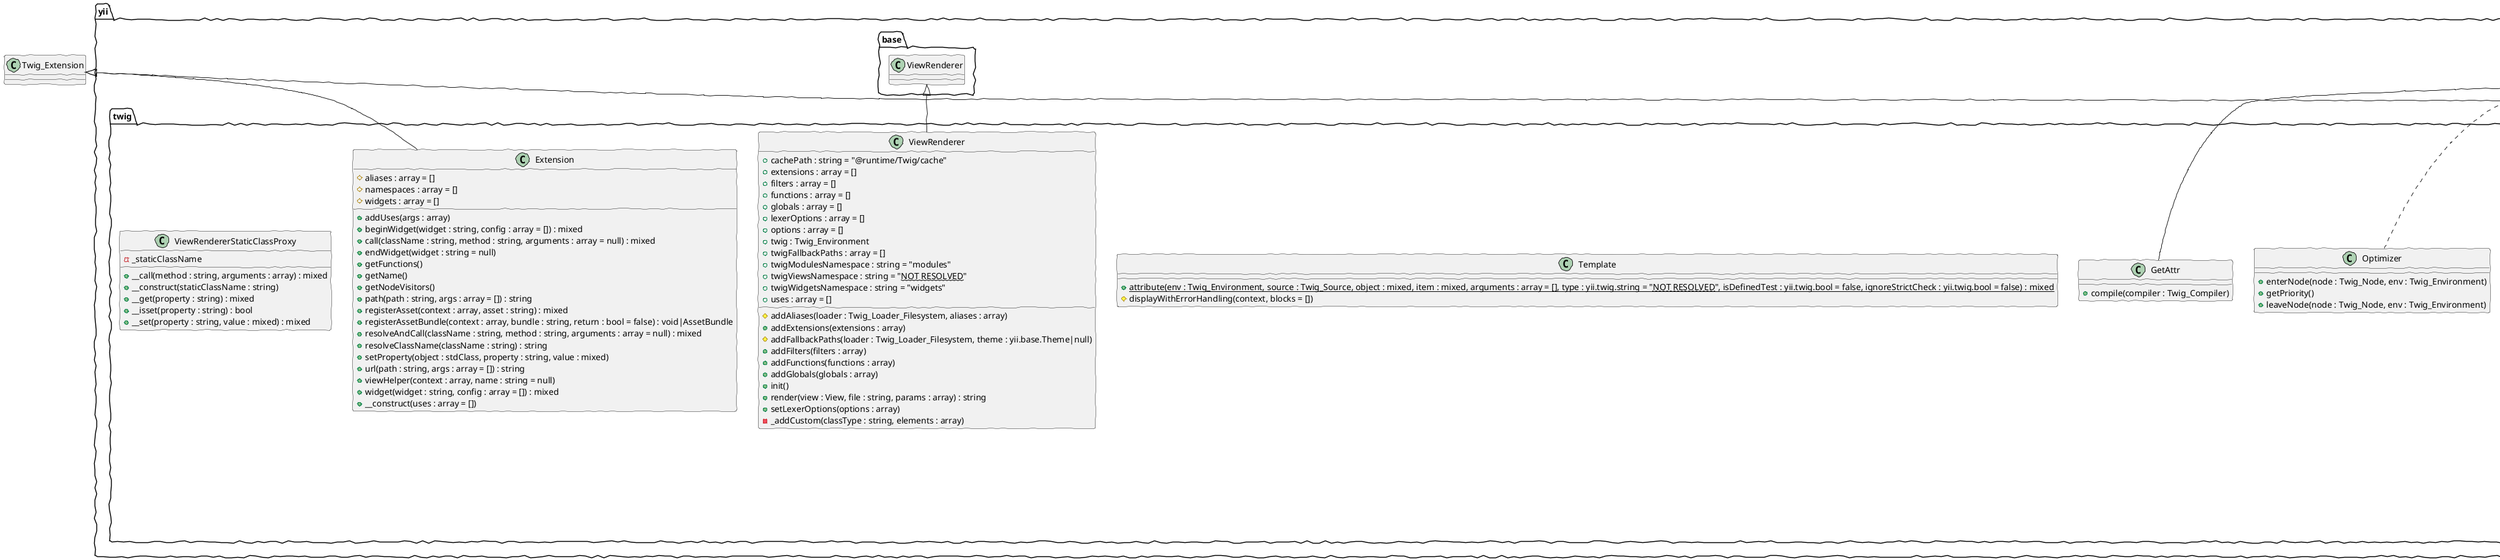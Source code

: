 @startuml
skinparam handwritten true
class yii.twig.Extension {
    #aliases : array = []
    #namespaces : array = []
    #widgets : array = []
    +addUses(args : array)
    +beginWidget(widget : string, config : array = []) : mixed
    +call(className : string, method : string, arguments : array = null) : mixed
    +endWidget(widget : string = null)
    +getFunctions()
    +getName()
    +getNodeVisitors()
    +path(path : string, args : array = []) : string
    +registerAsset(context : array, asset : string) : mixed
    +registerAssetBundle(context : array, bundle : string, return : bool = false) : void|AssetBundle
    +resolveAndCall(className : string, method : string, arguments : array = null) : mixed
    +resolveClassName(className : string) : string
    +setProperty(object : stdClass, property : string, value : mixed)
    +url(path : string, args : array = []) : string
    +viewHelper(context : array, name : string = null)
    +widget(widget : string, config : array = []) : mixed
    +__construct(uses : array = [])
}
class yii.twig.Extension extends Twig_Extension
class yii.twig.GetAttr {
    +compile(compiler : Twig_Compiler)
}
class yii.twig.GetAttr extends Twig_Node_Expression
class yii.twig.GetAttrAdjuster {
    +enterNode(node : Twig_Node, env : Twig_Environment)
    +getPriority()
    +leaveNode(node : Twig_Node, env : Twig_Environment)
}
class yii.twig.GetAttrAdjuster implements Twig_NodeVisitorInterface
class yii.twig.Optimizer {
    +enterNode(node : Twig_Node, env : Twig_Environment)
    +getPriority()
    +leaveNode(node : Twig_Node, env : Twig_Environment)
}
class yii.twig.Optimizer implements Twig_NodeVisitorInterface
class yii.twig.Profile {
    #profiler
    #view
    +__construct(profile : Twig_Profiler_Profile)
}
class yii.twig.Profile extends Twig_Extension_Profiler
class yii.twig.Template {
    +{static}attribute(env : Twig_Environment, source : Twig_Source, object : mixed, item : mixed, arguments : array = [], type : yii.twig.string = "~~NOT RESOLVED~~", isDefinedTest : yii.twig.bool = false, ignoreStrictCheck : yii.twig.bool = false) : mixed
    #displayWithErrorHandling(context, blocks = [])
}
class yii.twig.Twig_Empty_Loader {
    +exists(name)
    +getCacheKey(name)
    +getSourceContext(name)
    +isFresh(name, time)
}
class yii.twig.Twig_Empty_Loader implements Twig_LoaderInterface
class yii.twig.ViewRenderer {
    +cachePath : string = "@runtime/Twig/cache"
    +extensions : array = []
    +filters : array = []
    +functions : array = []
    +globals : array = []
    +lexerOptions : array = []
    +options : array = []
    +twig : Twig_Environment
    +twigFallbackPaths : array = []
    +twigModulesNamespace : string = "modules"
    +twigViewsNamespace : string = "~~NOT RESOLVED~~"
    +twigWidgetsNamespace : string = "widgets"
    +uses : array = []
    #addAliases(loader : Twig_Loader_Filesystem, aliases : array)
    +addExtensions(extensions : array)
    #addFallbackPaths(loader : Twig_Loader_Filesystem, theme : yii.base.Theme|null)
    +addFilters(filters : array)
    +addFunctions(functions : array)
    +addGlobals(globals : array)
    +init()
    +render(view : View, file : string, params : array) : string
    +setLexerOptions(options : array)
    -_addCustom(classType : string, elements : array)
}
class yii.twig.ViewRenderer extends yii.base.ViewRenderer
class yii.twig.ViewRendererStaticClassProxy {
    -_staticClassName
    +__call(method : string, arguments : array) : mixed
    +__construct(staticClassName : string)
    +__get(property : string) : mixed
    +__isset(property : string) : bool
    +__set(property : string, value : mixed) : mixed
}
abstract class yii.twig.html.BaseClassNode {
    +compile(compiler : Twig_Compiler)
    +getHelperMethod()
}
class yii.twig.html.BaseClassNode extends Twig_Node
abstract class yii.twig.html.BaseCss_TokenParser {
    +getNodeClass()
    +parse(token : Twig_Token)
}
class yii.twig.html.BaseCss_TokenParser extends Twig_TokenParser
class yii.twig.html.CssClassNode {
    +getHelperMethod()
    +__construct(name : Twig_Token, value, operator : Twig_Token, lineno = 0, tag = null)
}
class yii.twig.html.CssClassNode extends yii.twig.html.BaseClassNode
class yii.twig.html.CssClass_TokenParser {
    +getNodeClass()
    +getTag()
}
class yii.twig.html.CssClass_TokenParser extends yii.twig.html.BaseCss_TokenParser
class yii.twig.html.CssStyle_TokenParser {
    +getNodeClass()
    +getTag()
}
class yii.twig.html.CssStyle_TokenParser extends yii.twig.html.BaseCss_TokenParser
class yii.twig.html.HtmlHelperExtension {
    +getGlobals()
    +getTokenParsers()
}
class yii.twig.html.HtmlHelperExtension extends Twig_Extension
class yii.twig.html.StyleClassNode {
    +getHelperMethod()
    +__construct(name : Twig_Token, value, operator : Twig_Token, lineno = 0, tag = null)
}
class yii.twig.html.StyleClassNode extends yii.twig.html.BaseClassNode
@enduml
